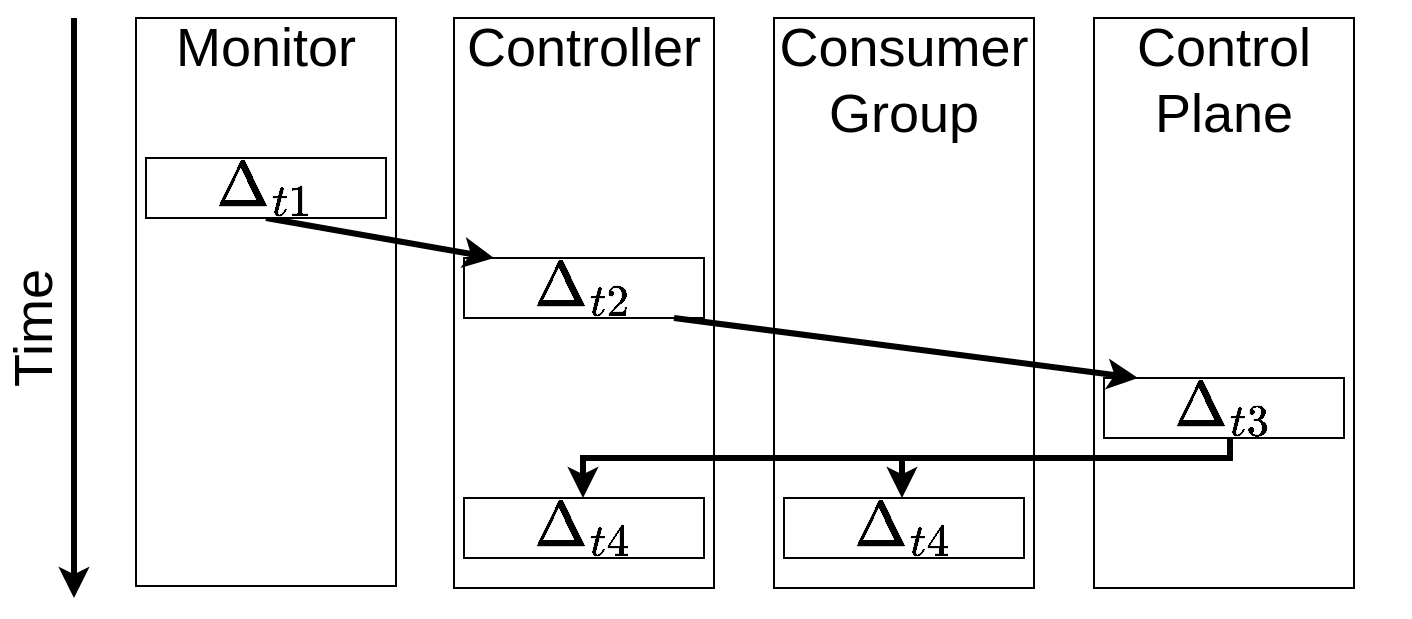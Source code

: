 <mxfile version="20.8.10" type="device"><diagram name="Page-1" id="MnyUEbIJu0hNpMn5VjyA"><mxGraphModel dx="1613" dy="387" grid="1" gridSize="10" guides="1" tooltips="1" connect="1" arrows="1" fold="1" page="1" pageScale="1" pageWidth="850" pageHeight="1100" math="1" shadow="0"><root><mxCell id="0"/><mxCell id="1" parent="0"/><mxCell id="k5qf4ybEcDVCUeARbEOq-7" value="" style="rounded=0;whiteSpace=wrap;html=1;rotation=90;" vertex="1" parent="1"><mxGeometry x="122.5" y="347.5" width="285" height="130" as="geometry"/></mxCell><mxCell id="k5qf4ybEcDVCUeARbEOq-8" value="&lt;font style=&quot;font-size: 27px;&quot;&gt;Controller&lt;/font&gt;" style="text;html=1;strokeColor=none;fillColor=none;align=center;verticalAlign=middle;whiteSpace=wrap;rounded=0;" vertex="1" parent="1"><mxGeometry x="235" y="270" width="60" height="30" as="geometry"/></mxCell><mxCell id="k5qf4ybEcDVCUeARbEOq-9" value="" style="rounded=0;whiteSpace=wrap;html=1;rotation=90;" vertex="1" parent="1"><mxGeometry x="282.5" y="347.5" width="285" height="130" as="geometry"/></mxCell><mxCell id="k5qf4ybEcDVCUeARbEOq-10" value="&lt;font style=&quot;font-size: 27px;&quot;&gt;Consumer Group&lt;/font&gt;" style="text;html=1;strokeColor=none;fillColor=none;align=center;verticalAlign=middle;whiteSpace=wrap;rounded=0;" vertex="1" parent="1"><mxGeometry x="395" y="286" width="60" height="30" as="geometry"/></mxCell><mxCell id="k5qf4ybEcDVCUeARbEOq-11" value="" style="rounded=0;whiteSpace=wrap;html=1;rotation=90;" vertex="1" parent="1"><mxGeometry x="-36" y="347" width="284" height="130" as="geometry"/></mxCell><mxCell id="k5qf4ybEcDVCUeARbEOq-12" value="&lt;font style=&quot;font-size: 27px;&quot;&gt;Monitor&lt;br&gt;&lt;/font&gt;" style="text;html=1;strokeColor=none;fillColor=none;align=center;verticalAlign=middle;whiteSpace=wrap;rounded=0;" vertex="1" parent="1"><mxGeometry x="76" y="270" width="60" height="30" as="geometry"/></mxCell><mxCell id="k5qf4ybEcDVCUeARbEOq-17" value="" style="rounded=0;whiteSpace=wrap;html=1;rotation=90;" vertex="1" parent="1"><mxGeometry x="442.5" y="347.5" width="285" height="130" as="geometry"/></mxCell><mxCell id="k5qf4ybEcDVCUeARbEOq-18" value="&lt;font style=&quot;font-size: 27px;&quot;&gt;Control Plane&lt;br&gt;&lt;/font&gt;" style="text;html=1;strokeColor=none;fillColor=none;align=center;verticalAlign=middle;whiteSpace=wrap;rounded=0;" vertex="1" parent="1"><mxGeometry x="555" y="286" width="60" height="30" as="geometry"/></mxCell><mxCell id="k5qf4ybEcDVCUeARbEOq-20" value="$$\Delta_{t2}$$" style="rounded=0;whiteSpace=wrap;html=1;fontSize=27;" vertex="1" parent="1"><mxGeometry x="205" y="390" width="120" height="30" as="geometry"/></mxCell><mxCell id="k5qf4ybEcDVCUeARbEOq-21" value="$$\Delta_{t3}$$" style="rounded=0;whiteSpace=wrap;html=1;fontSize=27;" vertex="1" parent="1"><mxGeometry x="525" y="450" width="120" height="30" as="geometry"/></mxCell><mxCell id="k5qf4ybEcDVCUeARbEOq-22" value="$$\Delta_{t4}$$" style="rounded=0;whiteSpace=wrap;html=1;fontSize=27;" vertex="1" parent="1"><mxGeometry x="205" y="510" width="120" height="30" as="geometry"/></mxCell><mxCell id="k5qf4ybEcDVCUeARbEOq-23" value="$$\Delta_{t4}$$" style="rounded=0;whiteSpace=wrap;html=1;fontSize=27;" vertex="1" parent="1"><mxGeometry x="365" y="510" width="120" height="30" as="geometry"/></mxCell><mxCell id="k5qf4ybEcDVCUeARbEOq-24" value="" style="endArrow=classic;html=1;rounded=0;fontSize=27;strokeWidth=3;" edge="1" parent="1"><mxGeometry width="50" height="50" relative="1" as="geometry"><mxPoint x="10" y="270" as="sourcePoint"/><mxPoint x="10" y="560" as="targetPoint"/></mxGeometry></mxCell><mxCell id="k5qf4ybEcDVCUeARbEOq-26" value="Time" style="text;html=1;strokeColor=none;fillColor=none;align=center;verticalAlign=middle;whiteSpace=wrap;rounded=0;fontSize=27;rotation=-90;" vertex="1" parent="1"><mxGeometry x="-40" y="410" width="60" height="30" as="geometry"/></mxCell><mxCell id="k5qf4ybEcDVCUeARbEOq-37" value="" style="endArrow=classic;html=1;rounded=0;strokeWidth=3;fontSize=27;exitX=0.5;exitY=1;exitDx=0;exitDy=0;" edge="1" parent="1"><mxGeometry width="50" height="50" relative="1" as="geometry"><mxPoint x="106" y="370" as="sourcePoint"/><mxPoint x="220" y="390" as="targetPoint"/></mxGeometry></mxCell><mxCell id="k5qf4ybEcDVCUeARbEOq-38" value="$$\Delta_{t1}$$" style="rounded=0;whiteSpace=wrap;html=1;fontSize=27;" vertex="1" parent="1"><mxGeometry x="46" y="340" width="120" height="30" as="geometry"/></mxCell><mxCell id="k5qf4ybEcDVCUeARbEOq-40" value="" style="endArrow=classic;html=1;rounded=0;strokeWidth=3;fontSize=27;" edge="1" parent="1"><mxGeometry width="50" height="50" relative="1" as="geometry"><mxPoint x="310" y="420" as="sourcePoint"/><mxPoint x="542" y="450" as="targetPoint"/></mxGeometry></mxCell><mxCell id="k5qf4ybEcDVCUeARbEOq-43" value="" style="endArrow=none;html=1;rounded=0;strokeWidth=3;fontSize=27;" edge="1" parent="1"><mxGeometry width="50" height="50" relative="1" as="geometry"><mxPoint x="263" y="490" as="sourcePoint"/><mxPoint x="588" y="480" as="targetPoint"/><Array as="points"><mxPoint x="588" y="490"/></Array></mxGeometry></mxCell><mxCell id="k5qf4ybEcDVCUeARbEOq-44" value="" style="endArrow=classic;html=1;rounded=0;strokeWidth=3;fontSize=27;" edge="1" parent="1"><mxGeometry width="50" height="50" relative="1" as="geometry"><mxPoint x="264.5" y="490" as="sourcePoint"/><mxPoint x="264.5" y="510" as="targetPoint"/></mxGeometry></mxCell><mxCell id="k5qf4ybEcDVCUeARbEOq-45" value="" style="endArrow=classic;html=1;rounded=0;strokeWidth=3;fontSize=27;" edge="1" parent="1"><mxGeometry width="50" height="50" relative="1" as="geometry"><mxPoint x="424" y="490" as="sourcePoint"/><mxPoint x="424" y="510" as="targetPoint"/></mxGeometry></mxCell></root></mxGraphModel></diagram></mxfile>